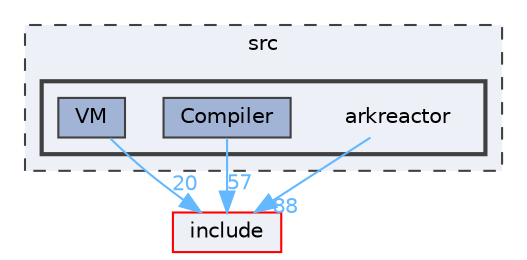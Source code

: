 digraph "/Users/fola/Documents/ArkScript/Ark/src/arkreactor"
{
 // INTERACTIVE_SVG=YES
 // LATEX_PDF_SIZE
  bgcolor="transparent";
  edge [fontname=Helvetica,fontsize=10,labelfontname=Helvetica,labelfontsize=10];
  node [fontname=Helvetica,fontsize=10,shape=box,height=0.2,width=0.4];
  compound=true
  subgraph clusterdir_68267d1309a1af8e8297ef4c3efbcdba {
    graph [ bgcolor="#edf0f7", pencolor="grey25", label="src", fontname=Helvetica,fontsize=10 style="filled,dashed", URL="dir_68267d1309a1af8e8297ef4c3efbcdba.html",tooltip=""]
  subgraph clusterdir_e0d450b481c7e7e5abacff9799e54b3d {
    graph [ bgcolor="#edf0f7", pencolor="grey25", label="", fontname=Helvetica,fontsize=10 style="filled,bold", URL="dir_e0d450b481c7e7e5abacff9799e54b3d.html",tooltip=""]
    dir_e0d450b481c7e7e5abacff9799e54b3d [shape=plaintext, label="arkreactor"];
  dir_548d85becfdd8b4d1d64f6a452aea6ab [label="Compiler", fillcolor="#a2b4d6", color="grey25", style="filled", URL="dir_548d85becfdd8b4d1d64f6a452aea6ab.html",tooltip=""];
  dir_9600556d5cc28570e4ccd195a3befa41 [label="VM", fillcolor="#a2b4d6", color="grey25", style="filled", URL="dir_9600556d5cc28570e4ccd195a3befa41.html",tooltip=""];
  }
  }
  dir_d44c64559bbebec7f509842c48db8b23 [label="include", fillcolor="#edf0f7", color="red", style="filled", URL="dir_d44c64559bbebec7f509842c48db8b23.html",tooltip=""];
  dir_e0d450b481c7e7e5abacff9799e54b3d->dir_d44c64559bbebec7f509842c48db8b23 [headlabel="88", labeldistance=1.5 headhref="dir_000001_000011.html" href="dir_000001_000011.html" color="steelblue1" fontcolor="steelblue1"];
  dir_548d85becfdd8b4d1d64f6a452aea6ab->dir_d44c64559bbebec7f509842c48db8b23 [headlabel="57", labeldistance=1.5 headhref="dir_000008_000011.html" href="dir_000008_000011.html" color="steelblue1" fontcolor="steelblue1"];
  dir_9600556d5cc28570e4ccd195a3befa41->dir_d44c64559bbebec7f509842c48db8b23 [headlabel="20", labeldistance=1.5 headhref="dir_000026_000011.html" href="dir_000026_000011.html" color="steelblue1" fontcolor="steelblue1"];
}
